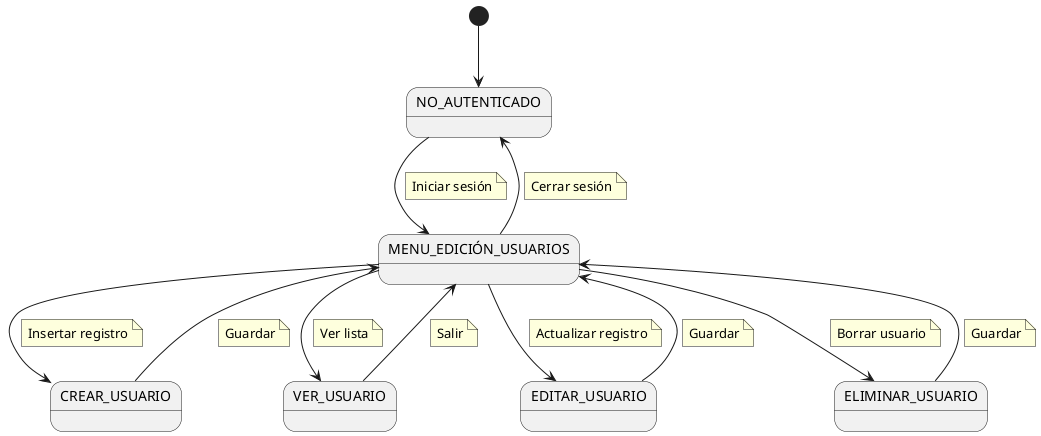 @startuml

state "NO_AUTENTICADO" as NoAuth
state "MENU_EDICIÓN_USUARIOS" as Menu
state "CREAR_USUARIO" as Crear_usuario
state "VER_USUARIO" as Ver_usuario
state "EDITAR_USUARIO" as Editar_usuario
state "ELIMINAR_USUARIO" as Eliminar_usuario

[*] --> NoAuth

NoAuth --> Menu
    note on link
        Iniciar sesión
    end note

Menu --> NoAuth
    note on link
        Cerrar sesión
    end note

Menu --> Crear_usuario
    note on link
        Insertar registro
    end note

Crear_usuario --> Menu
    note on link
        Guardar
    end note

Menu --> Editar_usuario
    note on link
        Actualizar registro
    end note

Editar_usuario --> Menu
    note on link
        Guardar
    end note

Menu --> Ver_usuario
    note on link
        Ver lista
    end note

Ver_usuario --> Menu
    note on link
        Salir
    end note

Menu --> Eliminar_usuario
    note on link
        Borrar usuario
    end note

Eliminar_usuario --> Menu
    note on link
        Guardar
    end note


@enduml
